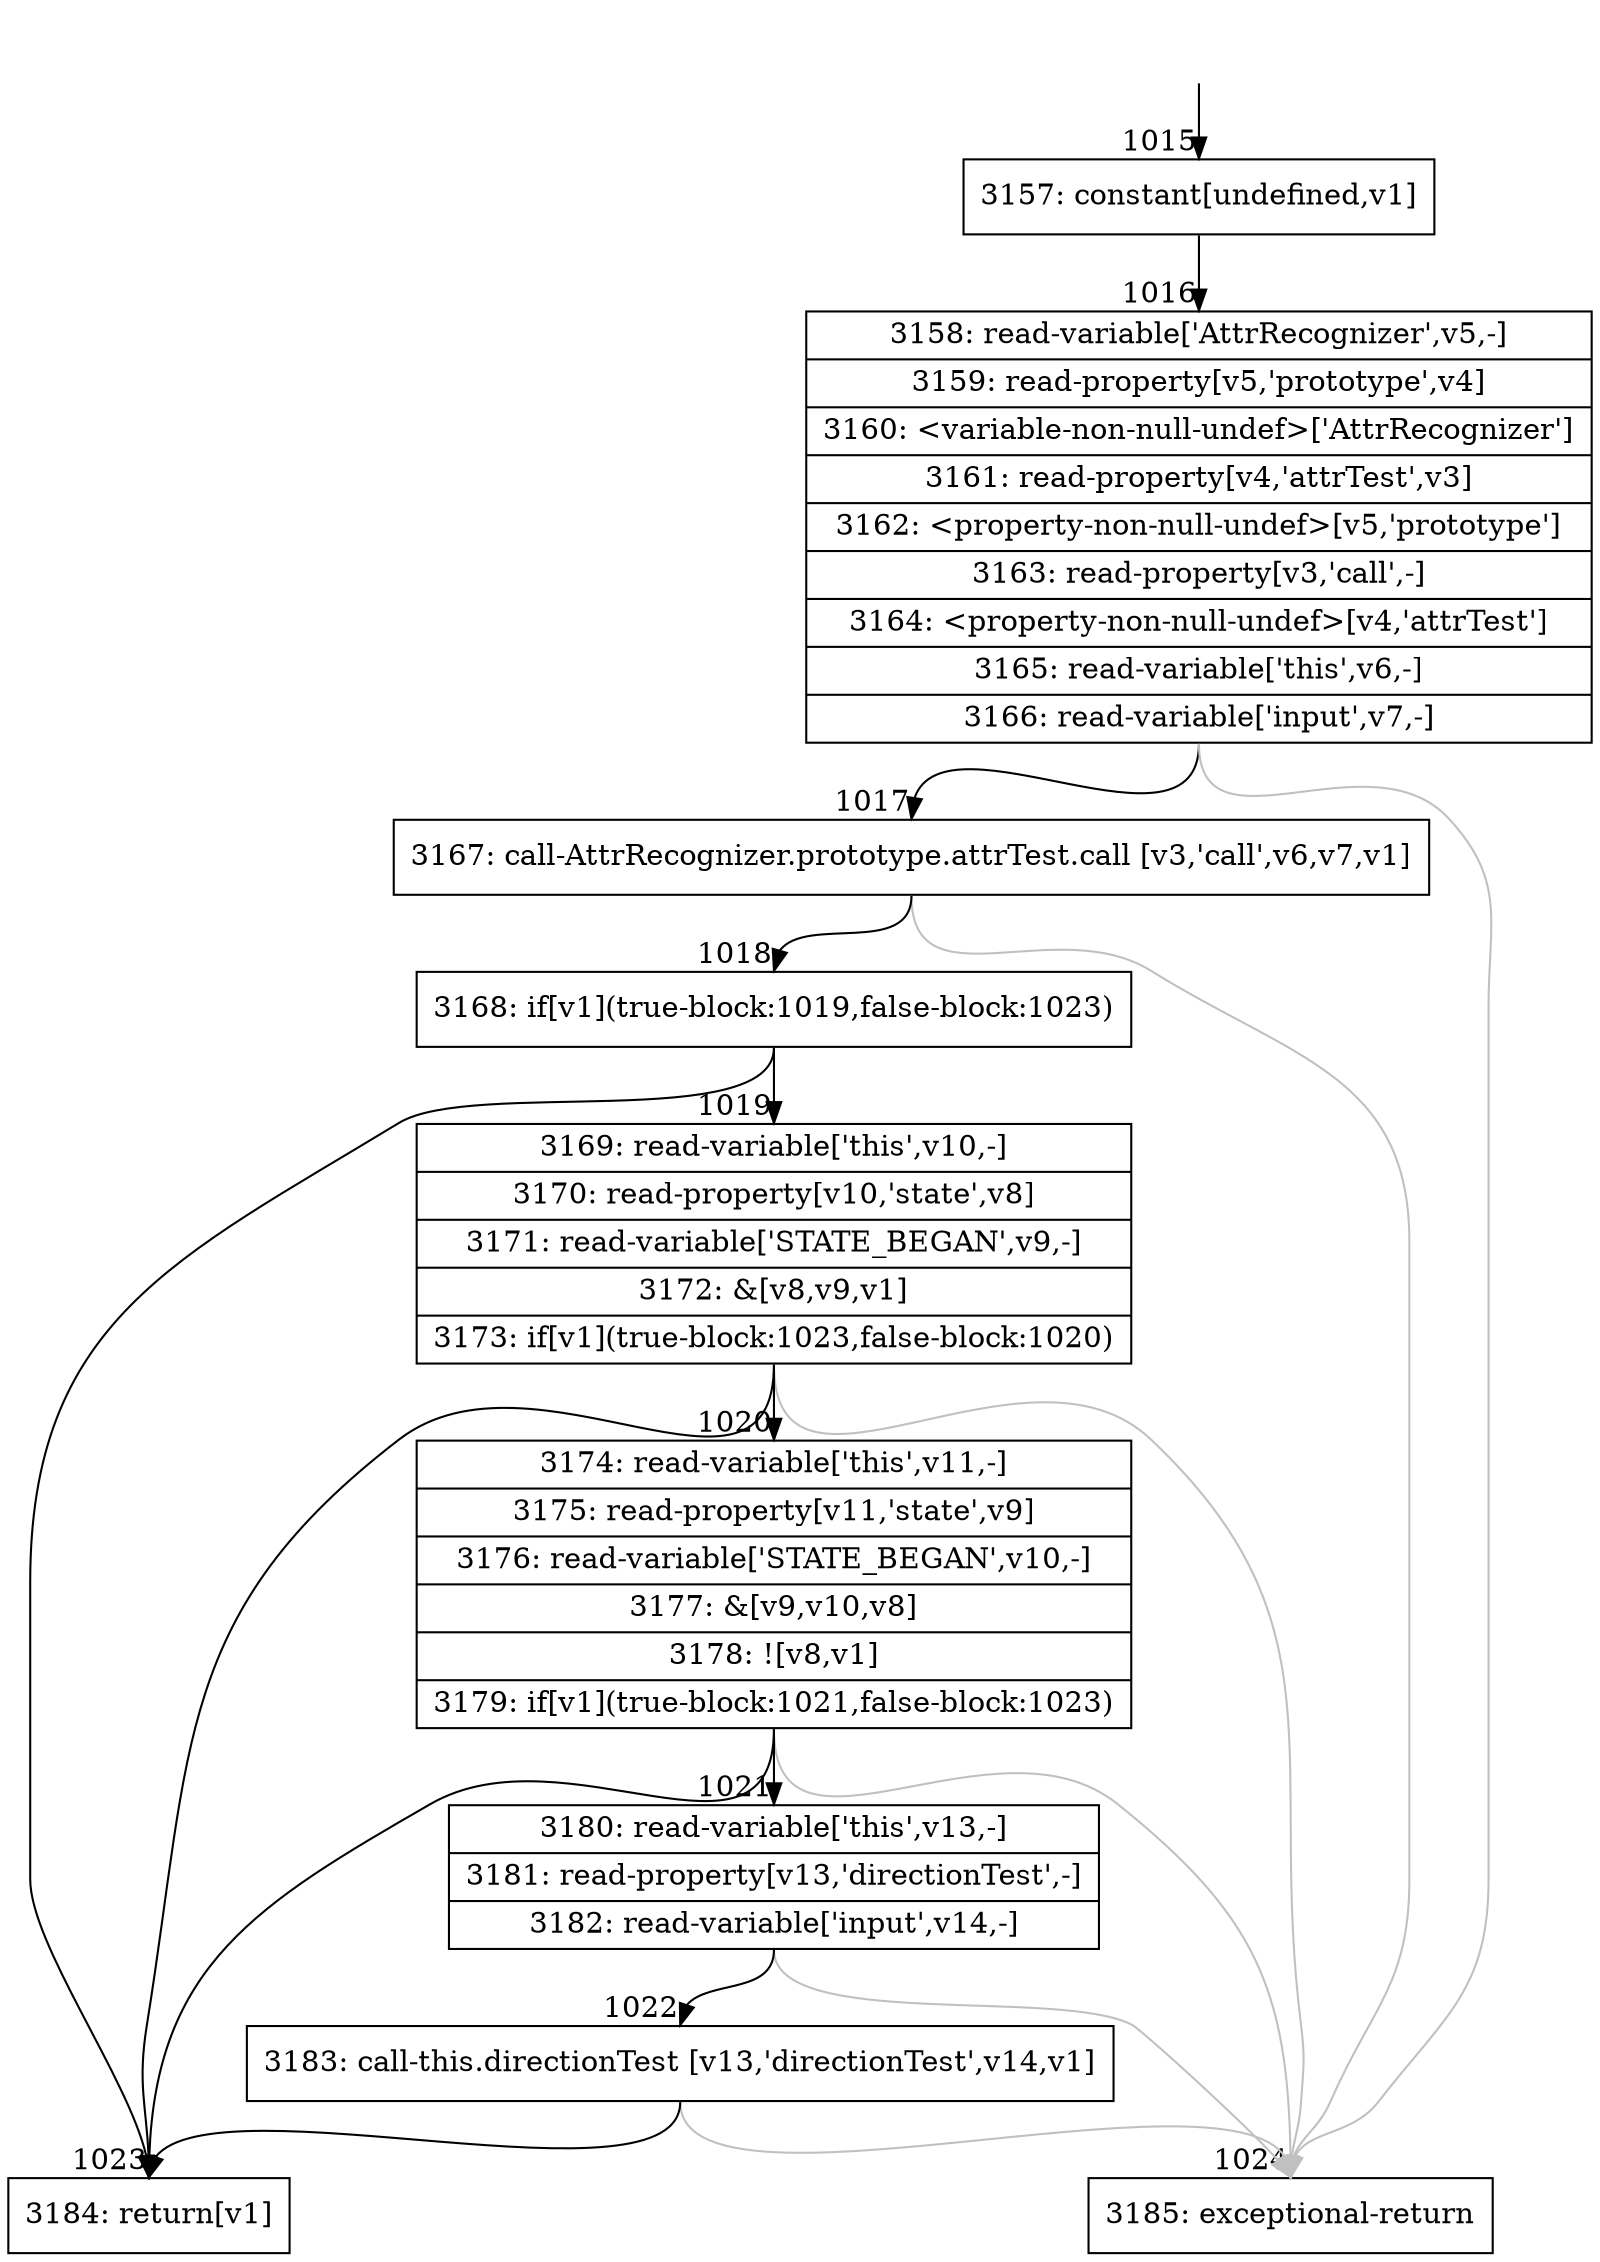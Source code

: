 digraph {
rankdir="TD"
BB_entry91[shape=none,label=""];
BB_entry91 -> BB1015 [tailport=s, headport=n, headlabel="    1015"]
BB1015 [shape=record label="{3157: constant[undefined,v1]}" ] 
BB1015 -> BB1016 [tailport=s, headport=n, headlabel="      1016"]
BB1016 [shape=record label="{3158: read-variable['AttrRecognizer',v5,-]|3159: read-property[v5,'prototype',v4]|3160: \<variable-non-null-undef\>['AttrRecognizer']|3161: read-property[v4,'attrTest',v3]|3162: \<property-non-null-undef\>[v5,'prototype']|3163: read-property[v3,'call',-]|3164: \<property-non-null-undef\>[v4,'attrTest']|3165: read-variable['this',v6,-]|3166: read-variable['input',v7,-]}" ] 
BB1016 -> BB1017 [tailport=s, headport=n, headlabel="      1017"]
BB1016 -> BB1024 [tailport=s, headport=n, color=gray, headlabel="      1024"]
BB1017 [shape=record label="{3167: call-AttrRecognizer.prototype.attrTest.call [v3,'call',v6,v7,v1]}" ] 
BB1017 -> BB1018 [tailport=s, headport=n, headlabel="      1018"]
BB1017 -> BB1024 [tailport=s, headport=n, color=gray]
BB1018 [shape=record label="{3168: if[v1](true-block:1019,false-block:1023)}" ] 
BB1018 -> BB1023 [tailport=s, headport=n, headlabel="      1023"]
BB1018 -> BB1019 [tailport=s, headport=n, headlabel="      1019"]
BB1019 [shape=record label="{3169: read-variable['this',v10,-]|3170: read-property[v10,'state',v8]|3171: read-variable['STATE_BEGAN',v9,-]|3172: &[v8,v9,v1]|3173: if[v1](true-block:1023,false-block:1020)}" ] 
BB1019 -> BB1023 [tailport=s, headport=n]
BB1019 -> BB1020 [tailport=s, headport=n, headlabel="      1020"]
BB1019 -> BB1024 [tailport=s, headport=n, color=gray]
BB1020 [shape=record label="{3174: read-variable['this',v11,-]|3175: read-property[v11,'state',v9]|3176: read-variable['STATE_BEGAN',v10,-]|3177: &[v9,v10,v8]|3178: ![v8,v1]|3179: if[v1](true-block:1021,false-block:1023)}" ] 
BB1020 -> BB1023 [tailport=s, headport=n]
BB1020 -> BB1021 [tailport=s, headport=n, headlabel="      1021"]
BB1020 -> BB1024 [tailport=s, headport=n, color=gray]
BB1021 [shape=record label="{3180: read-variable['this',v13,-]|3181: read-property[v13,'directionTest',-]|3182: read-variable['input',v14,-]}" ] 
BB1021 -> BB1022 [tailport=s, headport=n, headlabel="      1022"]
BB1021 -> BB1024 [tailport=s, headport=n, color=gray]
BB1022 [shape=record label="{3183: call-this.directionTest [v13,'directionTest',v14,v1]}" ] 
BB1022 -> BB1023 [tailport=s, headport=n]
BB1022 -> BB1024 [tailport=s, headport=n, color=gray]
BB1023 [shape=record label="{3184: return[v1]}" ] 
BB1024 [shape=record label="{3185: exceptional-return}" ] 
//#$~ 1665
}
